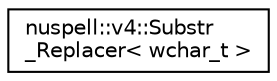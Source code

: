 digraph "Graphical Class Hierarchy"
{
 // LATEX_PDF_SIZE
  edge [fontname="Helvetica",fontsize="10",labelfontname="Helvetica",labelfontsize="10"];
  node [fontname="Helvetica",fontsize="10",shape=record];
  rankdir="LR";
  Node0 [label="nuspell::v4::Substr\l_Replacer\< wchar_t \>",height=0.2,width=0.4,color="black", fillcolor="white", style="filled",URL="$classnuspell_1_1v4_1_1_substr___replacer.html",tooltip=" "];
}

